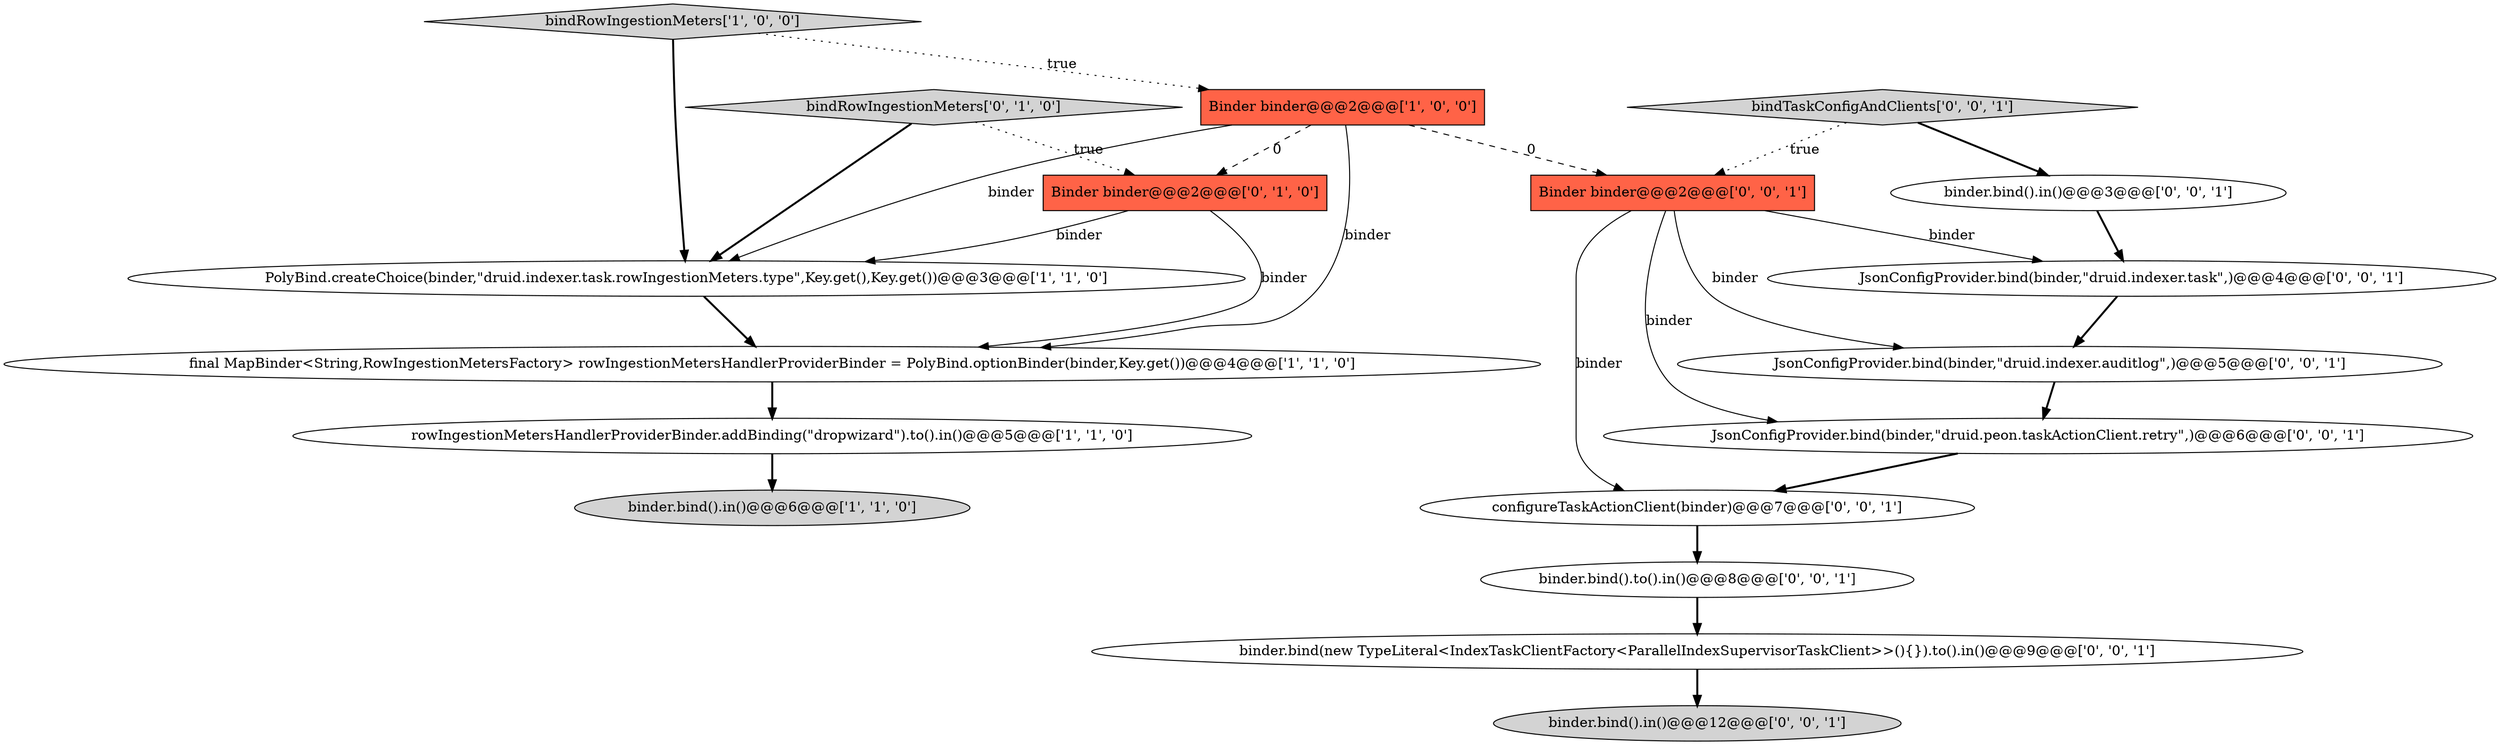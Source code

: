digraph {
3 [style = filled, label = "bindRowIngestionMeters['1', '0', '0']", fillcolor = lightgray, shape = diamond image = "AAA0AAABBB1BBB"];
0 [style = filled, label = "rowIngestionMetersHandlerProviderBinder.addBinding(\"dropwizard\").to().in()@@@5@@@['1', '1', '0']", fillcolor = white, shape = ellipse image = "AAA0AAABBB1BBB"];
15 [style = filled, label = "binder.bind().to().in()@@@8@@@['0', '0', '1']", fillcolor = white, shape = ellipse image = "AAA0AAABBB3BBB"];
12 [style = filled, label = "bindTaskConfigAndClients['0', '0', '1']", fillcolor = lightgray, shape = diamond image = "AAA0AAABBB3BBB"];
16 [style = filled, label = "binder.bind(new TypeLiteral<IndexTaskClientFactory<ParallelIndexSupervisorTaskClient>>(){}).to().in()@@@9@@@['0', '0', '1']", fillcolor = white, shape = ellipse image = "AAA0AAABBB3BBB"];
11 [style = filled, label = "JsonConfigProvider.bind(binder,\"druid.peon.taskActionClient.retry\",)@@@6@@@['0', '0', '1']", fillcolor = white, shape = ellipse image = "AAA0AAABBB3BBB"];
6 [style = filled, label = "Binder binder@@@2@@@['0', '1', '0']", fillcolor = tomato, shape = box image = "AAA1AAABBB2BBB"];
8 [style = filled, label = "configureTaskActionClient(binder)@@@7@@@['0', '0', '1']", fillcolor = white, shape = ellipse image = "AAA0AAABBB3BBB"];
14 [style = filled, label = "Binder binder@@@2@@@['0', '0', '1']", fillcolor = tomato, shape = box image = "AAA0AAABBB3BBB"];
1 [style = filled, label = "binder.bind().in()@@@6@@@['1', '1', '0']", fillcolor = lightgray, shape = ellipse image = "AAA0AAABBB1BBB"];
7 [style = filled, label = "bindRowIngestionMeters['0', '1', '0']", fillcolor = lightgray, shape = diamond image = "AAA0AAABBB2BBB"];
10 [style = filled, label = "JsonConfigProvider.bind(binder,\"druid.indexer.auditlog\",)@@@5@@@['0', '0', '1']", fillcolor = white, shape = ellipse image = "AAA0AAABBB3BBB"];
5 [style = filled, label = "PolyBind.createChoice(binder,\"druid.indexer.task.rowIngestionMeters.type\",Key.get(),Key.get())@@@3@@@['1', '1', '0']", fillcolor = white, shape = ellipse image = "AAA0AAABBB1BBB"];
9 [style = filled, label = "JsonConfigProvider.bind(binder,\"druid.indexer.task\",)@@@4@@@['0', '0', '1']", fillcolor = white, shape = ellipse image = "AAA0AAABBB3BBB"];
13 [style = filled, label = "binder.bind().in()@@@12@@@['0', '0', '1']", fillcolor = lightgray, shape = ellipse image = "AAA0AAABBB3BBB"];
17 [style = filled, label = "binder.bind().in()@@@3@@@['0', '0', '1']", fillcolor = white, shape = ellipse image = "AAA0AAABBB3BBB"];
2 [style = filled, label = "Binder binder@@@2@@@['1', '0', '0']", fillcolor = tomato, shape = box image = "AAA1AAABBB1BBB"];
4 [style = filled, label = "final MapBinder<String,RowIngestionMetersFactory> rowIngestionMetersHandlerProviderBinder = PolyBind.optionBinder(binder,Key.get())@@@4@@@['1', '1', '0']", fillcolor = white, shape = ellipse image = "AAA0AAABBB1BBB"];
14->9 [style = solid, label="binder"];
7->6 [style = dotted, label="true"];
16->13 [style = bold, label=""];
8->15 [style = bold, label=""];
6->4 [style = solid, label="binder"];
17->9 [style = bold, label=""];
12->17 [style = bold, label=""];
9->10 [style = bold, label=""];
2->4 [style = solid, label="binder"];
14->10 [style = solid, label="binder"];
14->8 [style = solid, label="binder"];
15->16 [style = bold, label=""];
2->5 [style = solid, label="binder"];
4->0 [style = bold, label=""];
6->5 [style = solid, label="binder"];
12->14 [style = dotted, label="true"];
3->5 [style = bold, label=""];
7->5 [style = bold, label=""];
2->14 [style = dashed, label="0"];
0->1 [style = bold, label=""];
5->4 [style = bold, label=""];
2->6 [style = dashed, label="0"];
11->8 [style = bold, label=""];
14->11 [style = solid, label="binder"];
3->2 [style = dotted, label="true"];
10->11 [style = bold, label=""];
}
